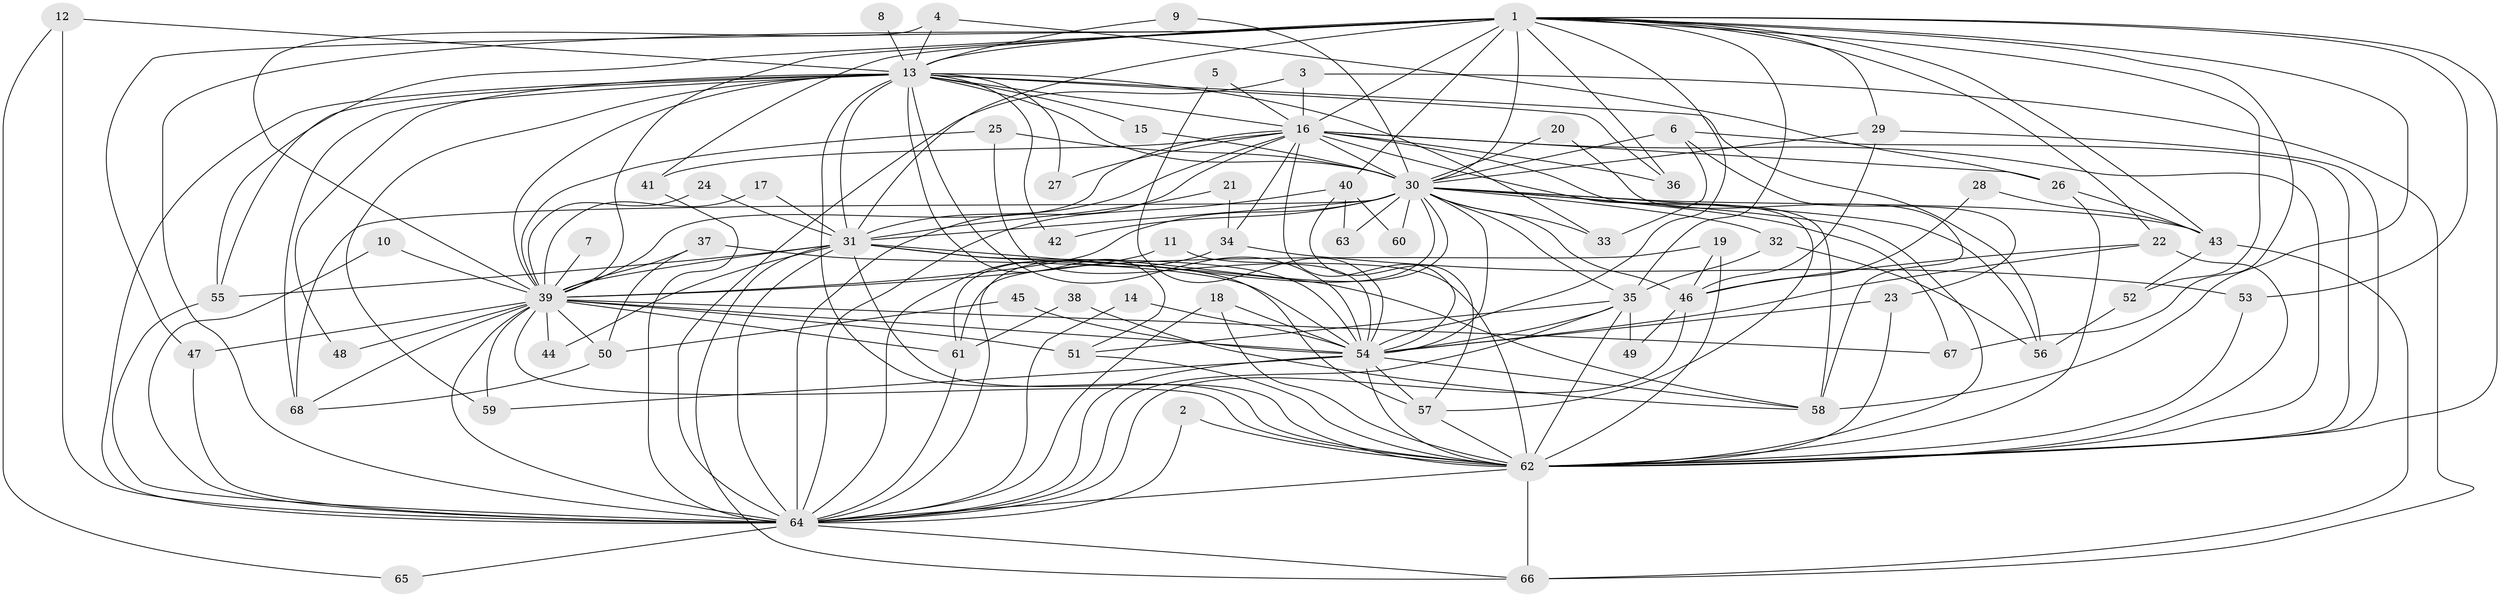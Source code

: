// original degree distribution, {36: 0.007407407407407408, 21: 0.007407407407407408, 25: 0.007407407407407408, 13: 0.007407407407407408, 22: 0.007407407407407408, 20: 0.007407407407407408, 27: 0.007407407407407408, 33: 0.007407407407407408, 31: 0.007407407407407408, 29: 0.007407407407407408, 3: 0.1925925925925926, 2: 0.5851851851851851, 4: 0.08888888888888889, 5: 0.014814814814814815, 6: 0.02962962962962963, 8: 0.007407407407407408, 7: 0.007407407407407408}
// Generated by graph-tools (version 1.1) at 2025/01/03/09/25 03:01:33]
// undirected, 68 vertices, 189 edges
graph export_dot {
graph [start="1"]
  node [color=gray90,style=filled];
  1;
  2;
  3;
  4;
  5;
  6;
  7;
  8;
  9;
  10;
  11;
  12;
  13;
  14;
  15;
  16;
  17;
  18;
  19;
  20;
  21;
  22;
  23;
  24;
  25;
  26;
  27;
  28;
  29;
  30;
  31;
  32;
  33;
  34;
  35;
  36;
  37;
  38;
  39;
  40;
  41;
  42;
  43;
  44;
  45;
  46;
  47;
  48;
  49;
  50;
  51;
  52;
  53;
  54;
  55;
  56;
  57;
  58;
  59;
  60;
  61;
  62;
  63;
  64;
  65;
  66;
  67;
  68;
  1 -- 13 [weight=1.0];
  1 -- 16 [weight=1.0];
  1 -- 22 [weight=1.0];
  1 -- 29 [weight=1.0];
  1 -- 30 [weight=1.0];
  1 -- 31 [weight=2.0];
  1 -- 35 [weight=1.0];
  1 -- 36 [weight=1.0];
  1 -- 39 [weight=2.0];
  1 -- 40 [weight=1.0];
  1 -- 41 [weight=1.0];
  1 -- 43 [weight=1.0];
  1 -- 47 [weight=1.0];
  1 -- 52 [weight=1.0];
  1 -- 53 [weight=1.0];
  1 -- 54 [weight=2.0];
  1 -- 55 [weight=1.0];
  1 -- 58 [weight=2.0];
  1 -- 62 [weight=1.0];
  1 -- 64 [weight=3.0];
  1 -- 67 [weight=1.0];
  2 -- 62 [weight=1.0];
  2 -- 64 [weight=1.0];
  3 -- 16 [weight=1.0];
  3 -- 64 [weight=1.0];
  3 -- 66 [weight=1.0];
  4 -- 13 [weight=1.0];
  4 -- 26 [weight=1.0];
  4 -- 39 [weight=1.0];
  5 -- 16 [weight=1.0];
  5 -- 54 [weight=1.0];
  6 -- 23 [weight=1.0];
  6 -- 30 [weight=1.0];
  6 -- 33 [weight=1.0];
  6 -- 62 [weight=1.0];
  7 -- 39 [weight=1.0];
  8 -- 13 [weight=1.0];
  9 -- 13 [weight=1.0];
  9 -- 30 [weight=1.0];
  10 -- 39 [weight=1.0];
  10 -- 64 [weight=1.0];
  11 -- 39 [weight=1.0];
  11 -- 62 [weight=1.0];
  12 -- 13 [weight=1.0];
  12 -- 64 [weight=2.0];
  12 -- 65 [weight=1.0];
  13 -- 15 [weight=1.0];
  13 -- 16 [weight=1.0];
  13 -- 27 [weight=1.0];
  13 -- 30 [weight=3.0];
  13 -- 31 [weight=1.0];
  13 -- 33 [weight=1.0];
  13 -- 36 [weight=1.0];
  13 -- 39 [weight=1.0];
  13 -- 42 [weight=1.0];
  13 -- 48 [weight=1.0];
  13 -- 51 [weight=1.0];
  13 -- 54 [weight=2.0];
  13 -- 55 [weight=1.0];
  13 -- 56 [weight=1.0];
  13 -- 59 [weight=1.0];
  13 -- 62 [weight=2.0];
  13 -- 64 [weight=1.0];
  13 -- 68 [weight=2.0];
  14 -- 54 [weight=1.0];
  14 -- 64 [weight=1.0];
  15 -- 30 [weight=1.0];
  16 -- 26 [weight=1.0];
  16 -- 27 [weight=1.0];
  16 -- 30 [weight=3.0];
  16 -- 31 [weight=1.0];
  16 -- 34 [weight=1.0];
  16 -- 36 [weight=1.0];
  16 -- 39 [weight=1.0];
  16 -- 41 [weight=1.0];
  16 -- 54 [weight=2.0];
  16 -- 57 [weight=2.0];
  16 -- 58 [weight=1.0];
  16 -- 62 [weight=1.0];
  16 -- 64 [weight=2.0];
  17 -- 31 [weight=1.0];
  17 -- 39 [weight=1.0];
  18 -- 54 [weight=1.0];
  18 -- 62 [weight=1.0];
  18 -- 64 [weight=1.0];
  19 -- 46 [weight=1.0];
  19 -- 61 [weight=1.0];
  19 -- 62 [weight=1.0];
  20 -- 30 [weight=1.0];
  20 -- 58 [weight=1.0];
  21 -- 31 [weight=1.0];
  21 -- 34 [weight=1.0];
  22 -- 46 [weight=1.0];
  22 -- 54 [weight=1.0];
  22 -- 62 [weight=1.0];
  23 -- 54 [weight=1.0];
  23 -- 62 [weight=1.0];
  24 -- 31 [weight=1.0];
  24 -- 39 [weight=1.0];
  25 -- 30 [weight=1.0];
  25 -- 39 [weight=1.0];
  25 -- 54 [weight=1.0];
  26 -- 43 [weight=1.0];
  26 -- 62 [weight=1.0];
  28 -- 43 [weight=1.0];
  28 -- 46 [weight=1.0];
  29 -- 30 [weight=1.0];
  29 -- 46 [weight=1.0];
  29 -- 62 [weight=1.0];
  30 -- 31 [weight=2.0];
  30 -- 32 [weight=1.0];
  30 -- 33 [weight=1.0];
  30 -- 35 [weight=1.0];
  30 -- 39 [weight=2.0];
  30 -- 42 [weight=1.0];
  30 -- 43 [weight=1.0];
  30 -- 46 [weight=1.0];
  30 -- 54 [weight=3.0];
  30 -- 56 [weight=1.0];
  30 -- 60 [weight=1.0];
  30 -- 61 [weight=1.0];
  30 -- 62 [weight=2.0];
  30 -- 63 [weight=1.0];
  30 -- 64 [weight=1.0];
  30 -- 67 [weight=2.0];
  30 -- 68 [weight=1.0];
  31 -- 39 [weight=1.0];
  31 -- 44 [weight=1.0];
  31 -- 54 [weight=3.0];
  31 -- 55 [weight=1.0];
  31 -- 57 [weight=1.0];
  31 -- 58 [weight=1.0];
  31 -- 62 [weight=1.0];
  31 -- 64 [weight=1.0];
  31 -- 66 [weight=1.0];
  32 -- 35 [weight=1.0];
  32 -- 56 [weight=1.0];
  34 -- 53 [weight=1.0];
  34 -- 64 [weight=2.0];
  35 -- 49 [weight=1.0];
  35 -- 51 [weight=1.0];
  35 -- 54 [weight=1.0];
  35 -- 62 [weight=1.0];
  35 -- 64 [weight=1.0];
  37 -- 39 [weight=1.0];
  37 -- 50 [weight=1.0];
  37 -- 54 [weight=1.0];
  38 -- 58 [weight=1.0];
  38 -- 61 [weight=2.0];
  39 -- 44 [weight=1.0];
  39 -- 47 [weight=1.0];
  39 -- 48 [weight=1.0];
  39 -- 50 [weight=1.0];
  39 -- 51 [weight=1.0];
  39 -- 54 [weight=3.0];
  39 -- 59 [weight=1.0];
  39 -- 61 [weight=1.0];
  39 -- 62 [weight=1.0];
  39 -- 64 [weight=1.0];
  39 -- 67 [weight=2.0];
  39 -- 68 [weight=1.0];
  40 -- 57 [weight=1.0];
  40 -- 60 [weight=1.0];
  40 -- 63 [weight=1.0];
  40 -- 64 [weight=1.0];
  41 -- 64 [weight=1.0];
  43 -- 52 [weight=1.0];
  43 -- 66 [weight=1.0];
  45 -- 50 [weight=1.0];
  45 -- 54 [weight=2.0];
  46 -- 49 [weight=1.0];
  46 -- 64 [weight=1.0];
  47 -- 64 [weight=1.0];
  50 -- 68 [weight=1.0];
  51 -- 62 [weight=1.0];
  52 -- 56 [weight=1.0];
  53 -- 62 [weight=1.0];
  54 -- 57 [weight=1.0];
  54 -- 58 [weight=1.0];
  54 -- 59 [weight=1.0];
  54 -- 62 [weight=2.0];
  54 -- 64 [weight=2.0];
  55 -- 64 [weight=1.0];
  57 -- 62 [weight=1.0];
  61 -- 64 [weight=1.0];
  62 -- 64 [weight=1.0];
  62 -- 66 [weight=1.0];
  64 -- 65 [weight=1.0];
  64 -- 66 [weight=1.0];
}
